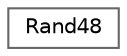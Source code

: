 digraph "Graphical Class Hierarchy"
{
 // LATEX_PDF_SIZE
  bgcolor="transparent";
  edge [fontname=Helvetica,fontsize=10,labelfontname=Helvetica,labelfontsize=10];
  node [fontname=Helvetica,fontsize=10,shape=box,height=0.2,width=0.4];
  rankdir="LR";
  Node0 [id="Node000000",label="Rand48",height=0.2,width=0.4,color="grey40", fillcolor="white", style="filled",URL="$classFoam_1_1Rand48.html",tooltip="A pseudo random number generator using the linear congruential algorithm with the following parameter..."];
}
